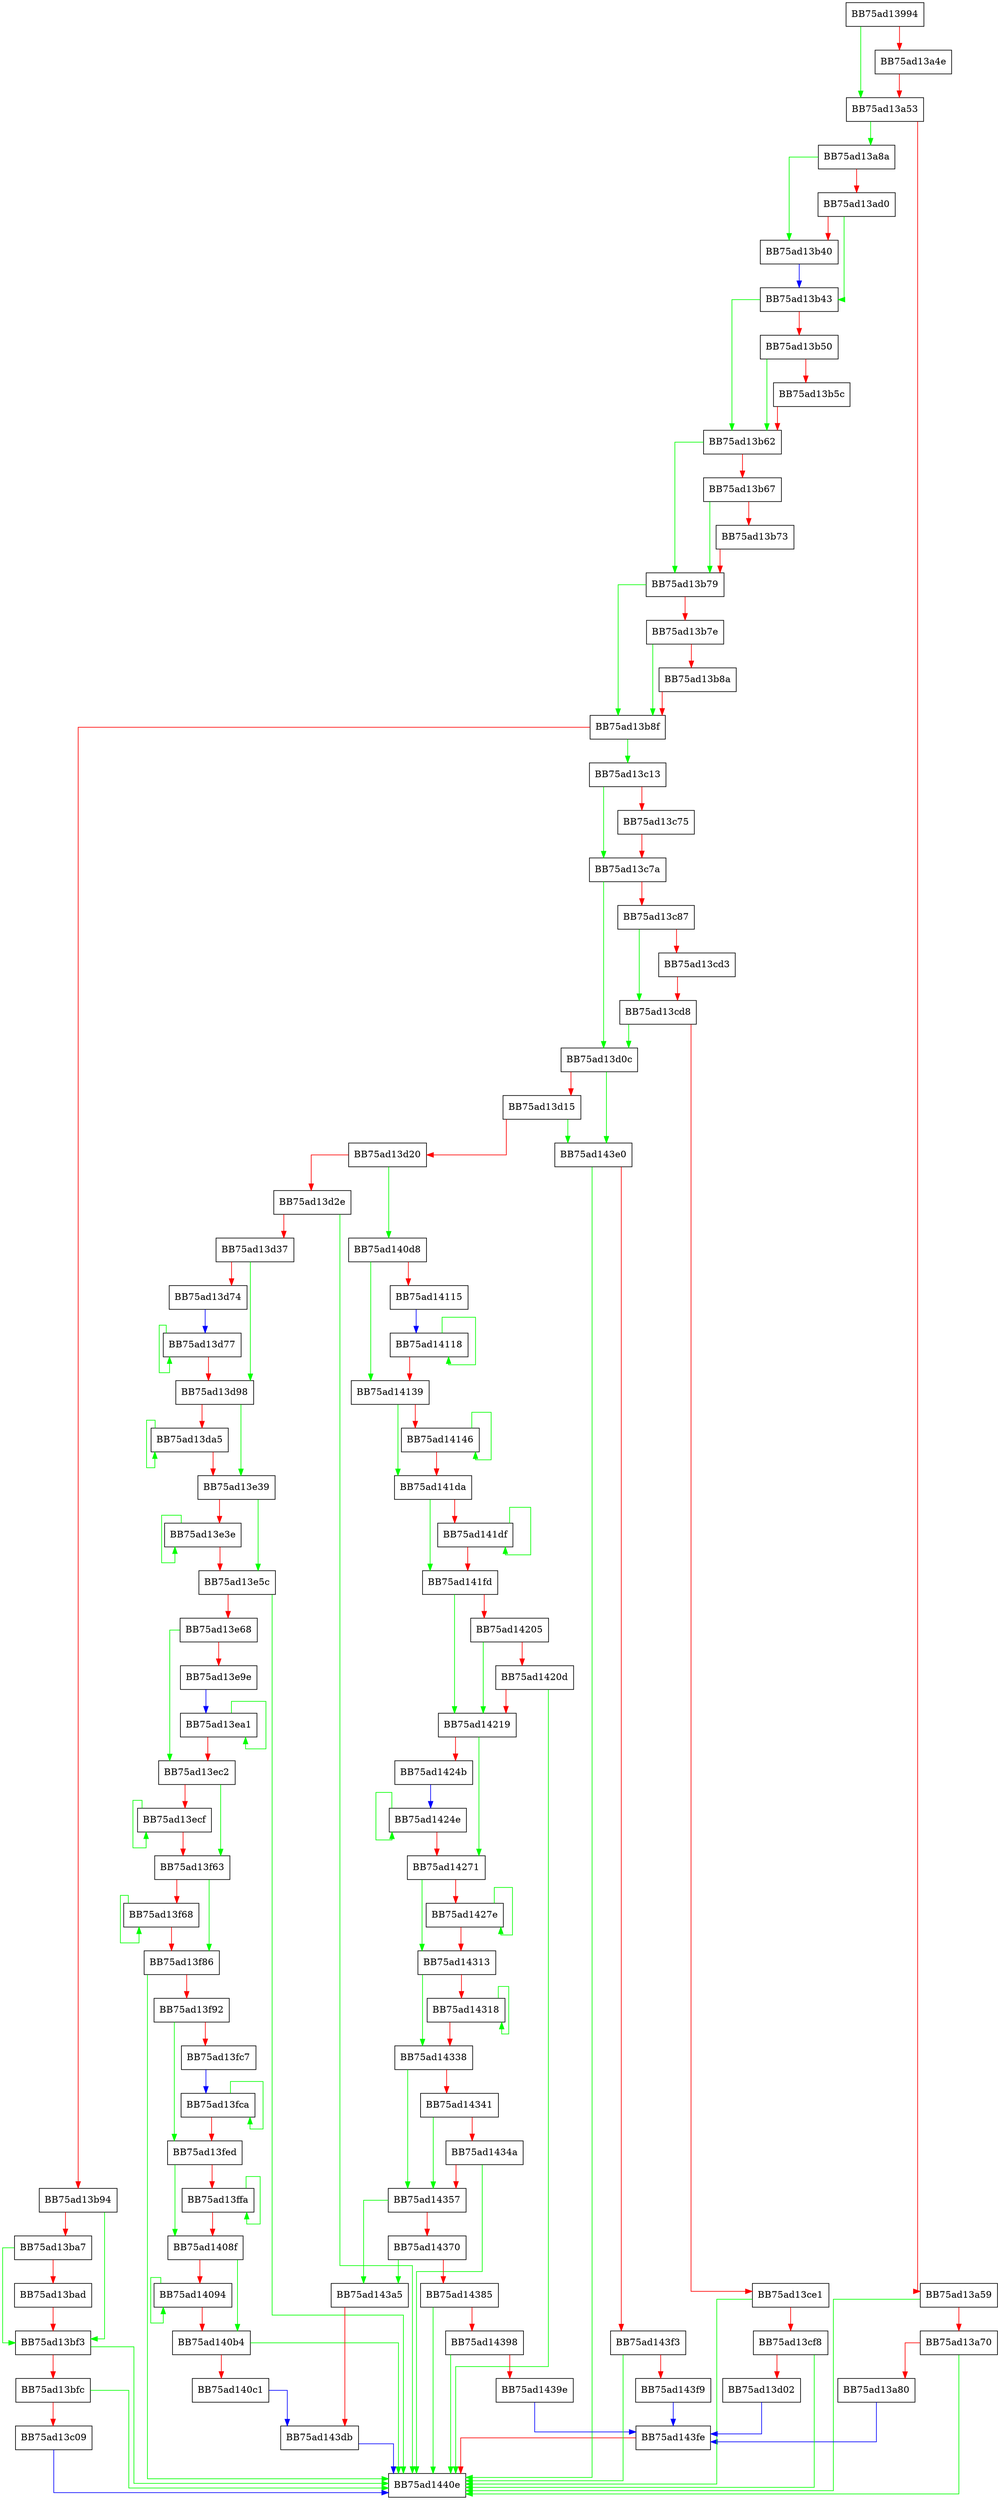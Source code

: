digraph VerifyFurther {
  node [shape="box"];
  graph [splines=ortho];
  BB75ad13994 -> BB75ad13a53 [color="green"];
  BB75ad13994 -> BB75ad13a4e [color="red"];
  BB75ad13a4e -> BB75ad13a53 [color="red"];
  BB75ad13a53 -> BB75ad13a8a [color="green"];
  BB75ad13a53 -> BB75ad13a59 [color="red"];
  BB75ad13a59 -> BB75ad1440e [color="green"];
  BB75ad13a59 -> BB75ad13a70 [color="red"];
  BB75ad13a70 -> BB75ad1440e [color="green"];
  BB75ad13a70 -> BB75ad13a80 [color="red"];
  BB75ad13a80 -> BB75ad143fe [color="blue"];
  BB75ad13a8a -> BB75ad13b40 [color="green"];
  BB75ad13a8a -> BB75ad13ad0 [color="red"];
  BB75ad13ad0 -> BB75ad13b43 [color="green"];
  BB75ad13ad0 -> BB75ad13b40 [color="red"];
  BB75ad13b40 -> BB75ad13b43 [color="blue"];
  BB75ad13b43 -> BB75ad13b62 [color="green"];
  BB75ad13b43 -> BB75ad13b50 [color="red"];
  BB75ad13b50 -> BB75ad13b62 [color="green"];
  BB75ad13b50 -> BB75ad13b5c [color="red"];
  BB75ad13b5c -> BB75ad13b62 [color="red"];
  BB75ad13b62 -> BB75ad13b79 [color="green"];
  BB75ad13b62 -> BB75ad13b67 [color="red"];
  BB75ad13b67 -> BB75ad13b79 [color="green"];
  BB75ad13b67 -> BB75ad13b73 [color="red"];
  BB75ad13b73 -> BB75ad13b79 [color="red"];
  BB75ad13b79 -> BB75ad13b8f [color="green"];
  BB75ad13b79 -> BB75ad13b7e [color="red"];
  BB75ad13b7e -> BB75ad13b8f [color="green"];
  BB75ad13b7e -> BB75ad13b8a [color="red"];
  BB75ad13b8a -> BB75ad13b8f [color="red"];
  BB75ad13b8f -> BB75ad13c13 [color="green"];
  BB75ad13b8f -> BB75ad13b94 [color="red"];
  BB75ad13b94 -> BB75ad13bf3 [color="green"];
  BB75ad13b94 -> BB75ad13ba7 [color="red"];
  BB75ad13ba7 -> BB75ad13bf3 [color="green"];
  BB75ad13ba7 -> BB75ad13bad [color="red"];
  BB75ad13bad -> BB75ad13bf3 [color="red"];
  BB75ad13bf3 -> BB75ad1440e [color="green"];
  BB75ad13bf3 -> BB75ad13bfc [color="red"];
  BB75ad13bfc -> BB75ad1440e [color="green"];
  BB75ad13bfc -> BB75ad13c09 [color="red"];
  BB75ad13c09 -> BB75ad1440e [color="blue"];
  BB75ad13c13 -> BB75ad13c7a [color="green"];
  BB75ad13c13 -> BB75ad13c75 [color="red"];
  BB75ad13c75 -> BB75ad13c7a [color="red"];
  BB75ad13c7a -> BB75ad13d0c [color="green"];
  BB75ad13c7a -> BB75ad13c87 [color="red"];
  BB75ad13c87 -> BB75ad13cd8 [color="green"];
  BB75ad13c87 -> BB75ad13cd3 [color="red"];
  BB75ad13cd3 -> BB75ad13cd8 [color="red"];
  BB75ad13cd8 -> BB75ad13d0c [color="green"];
  BB75ad13cd8 -> BB75ad13ce1 [color="red"];
  BB75ad13ce1 -> BB75ad1440e [color="green"];
  BB75ad13ce1 -> BB75ad13cf8 [color="red"];
  BB75ad13cf8 -> BB75ad1440e [color="green"];
  BB75ad13cf8 -> BB75ad13d02 [color="red"];
  BB75ad13d02 -> BB75ad143fe [color="blue"];
  BB75ad13d0c -> BB75ad143e0 [color="green"];
  BB75ad13d0c -> BB75ad13d15 [color="red"];
  BB75ad13d15 -> BB75ad143e0 [color="green"];
  BB75ad13d15 -> BB75ad13d20 [color="red"];
  BB75ad13d20 -> BB75ad140d8 [color="green"];
  BB75ad13d20 -> BB75ad13d2e [color="red"];
  BB75ad13d2e -> BB75ad1440e [color="green"];
  BB75ad13d2e -> BB75ad13d37 [color="red"];
  BB75ad13d37 -> BB75ad13d98 [color="green"];
  BB75ad13d37 -> BB75ad13d74 [color="red"];
  BB75ad13d74 -> BB75ad13d77 [color="blue"];
  BB75ad13d77 -> BB75ad13d77 [color="green"];
  BB75ad13d77 -> BB75ad13d98 [color="red"];
  BB75ad13d98 -> BB75ad13e39 [color="green"];
  BB75ad13d98 -> BB75ad13da5 [color="red"];
  BB75ad13da5 -> BB75ad13da5 [color="green"];
  BB75ad13da5 -> BB75ad13e39 [color="red"];
  BB75ad13e39 -> BB75ad13e5c [color="green"];
  BB75ad13e39 -> BB75ad13e3e [color="red"];
  BB75ad13e3e -> BB75ad13e3e [color="green"];
  BB75ad13e3e -> BB75ad13e5c [color="red"];
  BB75ad13e5c -> BB75ad1440e [color="green"];
  BB75ad13e5c -> BB75ad13e68 [color="red"];
  BB75ad13e68 -> BB75ad13ec2 [color="green"];
  BB75ad13e68 -> BB75ad13e9e [color="red"];
  BB75ad13e9e -> BB75ad13ea1 [color="blue"];
  BB75ad13ea1 -> BB75ad13ea1 [color="green"];
  BB75ad13ea1 -> BB75ad13ec2 [color="red"];
  BB75ad13ec2 -> BB75ad13f63 [color="green"];
  BB75ad13ec2 -> BB75ad13ecf [color="red"];
  BB75ad13ecf -> BB75ad13ecf [color="green"];
  BB75ad13ecf -> BB75ad13f63 [color="red"];
  BB75ad13f63 -> BB75ad13f86 [color="green"];
  BB75ad13f63 -> BB75ad13f68 [color="red"];
  BB75ad13f68 -> BB75ad13f68 [color="green"];
  BB75ad13f68 -> BB75ad13f86 [color="red"];
  BB75ad13f86 -> BB75ad1440e [color="green"];
  BB75ad13f86 -> BB75ad13f92 [color="red"];
  BB75ad13f92 -> BB75ad13fed [color="green"];
  BB75ad13f92 -> BB75ad13fc7 [color="red"];
  BB75ad13fc7 -> BB75ad13fca [color="blue"];
  BB75ad13fca -> BB75ad13fca [color="green"];
  BB75ad13fca -> BB75ad13fed [color="red"];
  BB75ad13fed -> BB75ad1408f [color="green"];
  BB75ad13fed -> BB75ad13ffa [color="red"];
  BB75ad13ffa -> BB75ad13ffa [color="green"];
  BB75ad13ffa -> BB75ad1408f [color="red"];
  BB75ad1408f -> BB75ad140b4 [color="green"];
  BB75ad1408f -> BB75ad14094 [color="red"];
  BB75ad14094 -> BB75ad14094 [color="green"];
  BB75ad14094 -> BB75ad140b4 [color="red"];
  BB75ad140b4 -> BB75ad1440e [color="green"];
  BB75ad140b4 -> BB75ad140c1 [color="red"];
  BB75ad140c1 -> BB75ad143db [color="blue"];
  BB75ad140d8 -> BB75ad14139 [color="green"];
  BB75ad140d8 -> BB75ad14115 [color="red"];
  BB75ad14115 -> BB75ad14118 [color="blue"];
  BB75ad14118 -> BB75ad14118 [color="green"];
  BB75ad14118 -> BB75ad14139 [color="red"];
  BB75ad14139 -> BB75ad141da [color="green"];
  BB75ad14139 -> BB75ad14146 [color="red"];
  BB75ad14146 -> BB75ad14146 [color="green"];
  BB75ad14146 -> BB75ad141da [color="red"];
  BB75ad141da -> BB75ad141fd [color="green"];
  BB75ad141da -> BB75ad141df [color="red"];
  BB75ad141df -> BB75ad141df [color="green"];
  BB75ad141df -> BB75ad141fd [color="red"];
  BB75ad141fd -> BB75ad14219 [color="green"];
  BB75ad141fd -> BB75ad14205 [color="red"];
  BB75ad14205 -> BB75ad14219 [color="green"];
  BB75ad14205 -> BB75ad1420d [color="red"];
  BB75ad1420d -> BB75ad1440e [color="green"];
  BB75ad1420d -> BB75ad14219 [color="red"];
  BB75ad14219 -> BB75ad14271 [color="green"];
  BB75ad14219 -> BB75ad1424b [color="red"];
  BB75ad1424b -> BB75ad1424e [color="blue"];
  BB75ad1424e -> BB75ad1424e [color="green"];
  BB75ad1424e -> BB75ad14271 [color="red"];
  BB75ad14271 -> BB75ad14313 [color="green"];
  BB75ad14271 -> BB75ad1427e [color="red"];
  BB75ad1427e -> BB75ad1427e [color="green"];
  BB75ad1427e -> BB75ad14313 [color="red"];
  BB75ad14313 -> BB75ad14338 [color="green"];
  BB75ad14313 -> BB75ad14318 [color="red"];
  BB75ad14318 -> BB75ad14318 [color="green"];
  BB75ad14318 -> BB75ad14338 [color="red"];
  BB75ad14338 -> BB75ad14357 [color="green"];
  BB75ad14338 -> BB75ad14341 [color="red"];
  BB75ad14341 -> BB75ad14357 [color="green"];
  BB75ad14341 -> BB75ad1434a [color="red"];
  BB75ad1434a -> BB75ad1440e [color="green"];
  BB75ad1434a -> BB75ad14357 [color="red"];
  BB75ad14357 -> BB75ad143a5 [color="green"];
  BB75ad14357 -> BB75ad14370 [color="red"];
  BB75ad14370 -> BB75ad143a5 [color="green"];
  BB75ad14370 -> BB75ad14385 [color="red"];
  BB75ad14385 -> BB75ad1440e [color="green"];
  BB75ad14385 -> BB75ad14398 [color="red"];
  BB75ad14398 -> BB75ad1440e [color="green"];
  BB75ad14398 -> BB75ad1439e [color="red"];
  BB75ad1439e -> BB75ad143fe [color="blue"];
  BB75ad143a5 -> BB75ad143db [color="red"];
  BB75ad143db -> BB75ad1440e [color="blue"];
  BB75ad143e0 -> BB75ad1440e [color="green"];
  BB75ad143e0 -> BB75ad143f3 [color="red"];
  BB75ad143f3 -> BB75ad1440e [color="green"];
  BB75ad143f3 -> BB75ad143f9 [color="red"];
  BB75ad143f9 -> BB75ad143fe [color="blue"];
  BB75ad143fe -> BB75ad1440e [color="red"];
}